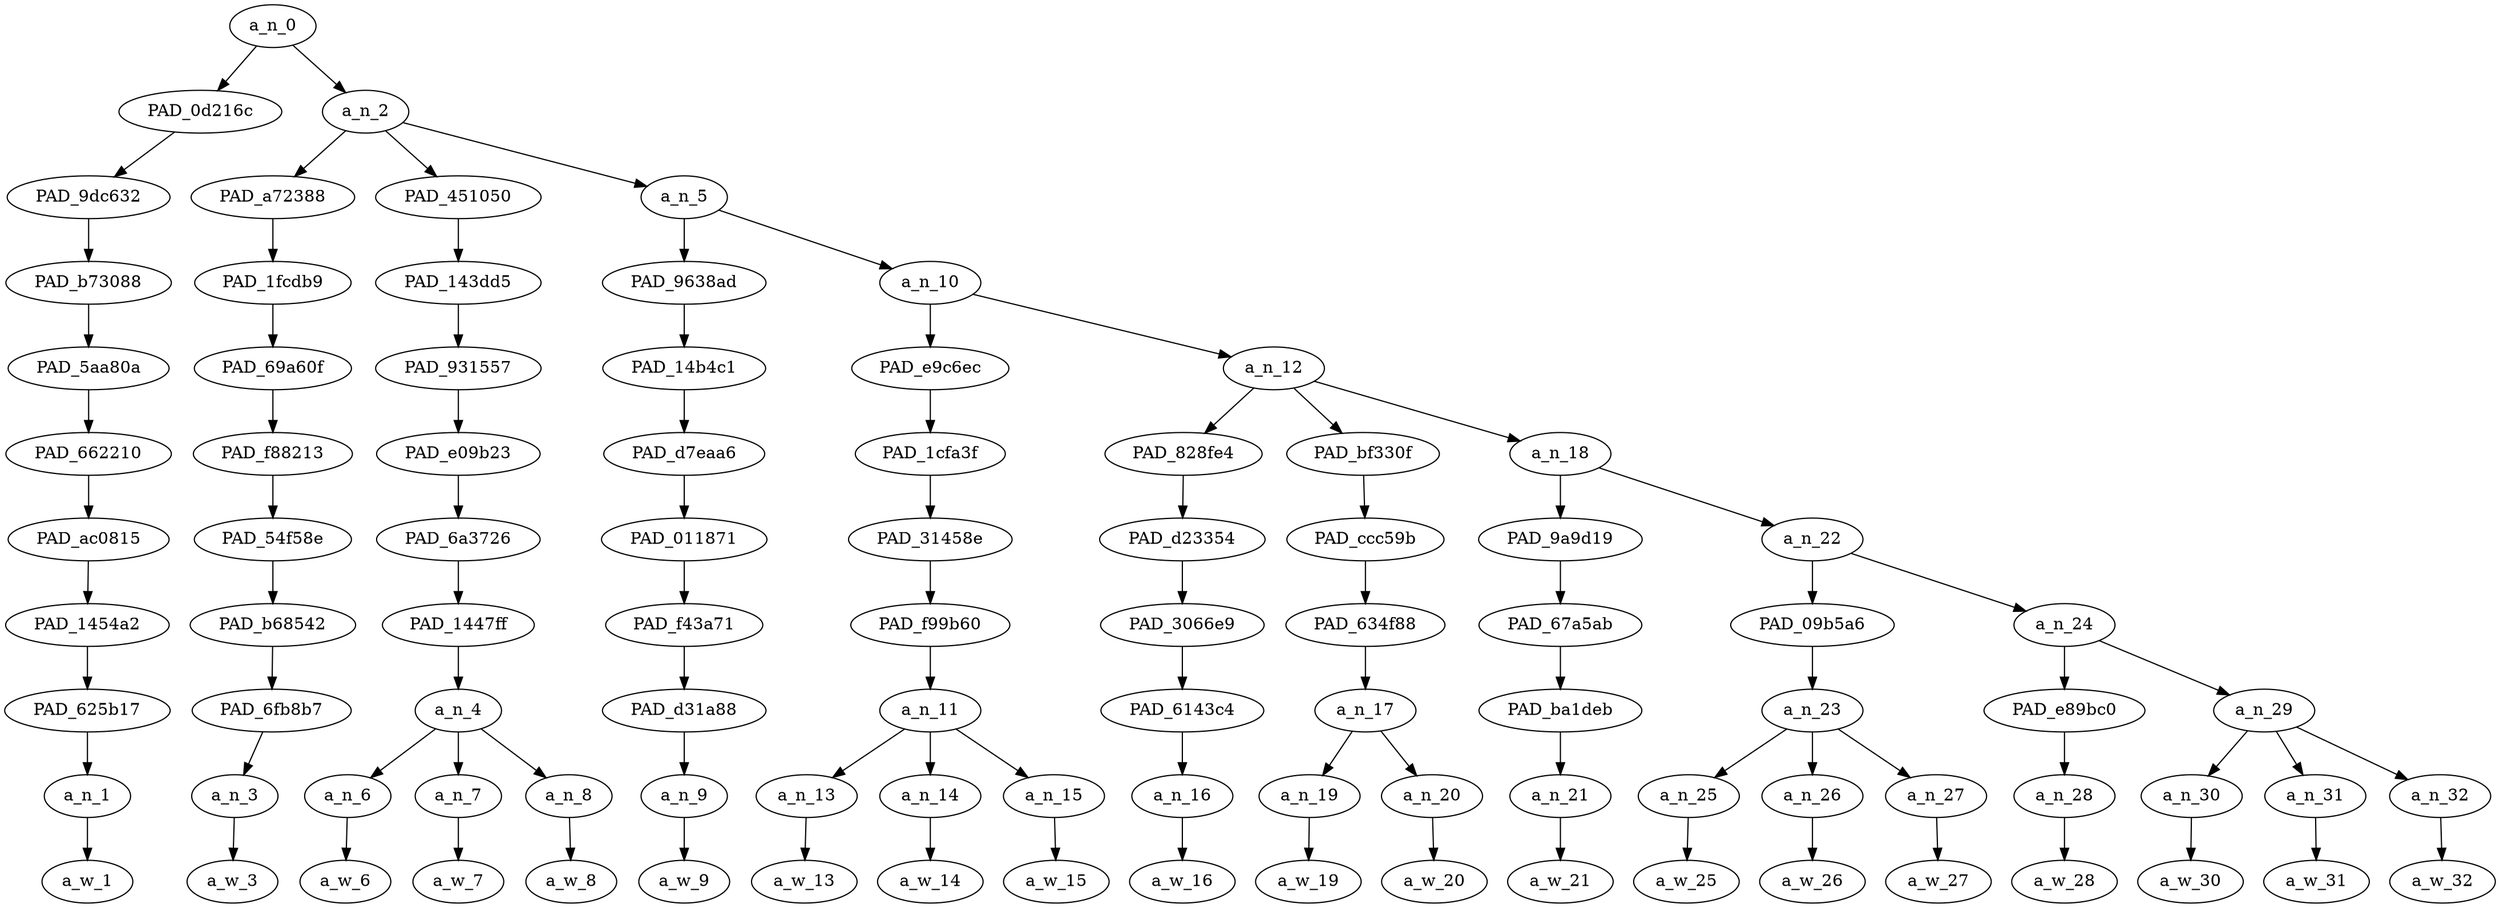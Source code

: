 strict digraph "" {
	a_n_0	[div_dir=-1,
		index=0,
		level=10,
		pos="1.8368055555555556,10!",
		text_span="[0, 1, 2, 3, 4, 5, 6, 7, 8, 9, 10, 11, 12, 13, 14, 15, 16, 17, 18, 19]",
		value=1.00000001];
	PAD_0d216c	[div_dir=-1,
		index=0,
		level=9,
		pos="0.0,9!",
		text_span="[0]",
		value=0.03691704];
	a_n_0 -> PAD_0d216c;
	a_n_2	[div_dir=-1,
		index=1,
		level=9,
		pos="3.673611111111111,9!",
		text_span="[1, 2, 3, 4, 5, 6, 7, 8, 9, 10, 11, 12, 13, 14, 15, 16, 17, 18, 19]",
		value=0.96281567];
	a_n_0 -> a_n_2;
	PAD_9dc632	[div_dir=-1,
		index=0,
		level=8,
		pos="0.0,8!",
		text_span="[0]",
		value=0.03691704];
	PAD_0d216c -> PAD_9dc632;
	PAD_b73088	[div_dir=-1,
		index=0,
		level=7,
		pos="0.0,7!",
		text_span="[0]",
		value=0.03691704];
	PAD_9dc632 -> PAD_b73088;
	PAD_5aa80a	[div_dir=-1,
		index=0,
		level=6,
		pos="0.0,6!",
		text_span="[0]",
		value=0.03691704];
	PAD_b73088 -> PAD_5aa80a;
	PAD_662210	[div_dir=-1,
		index=0,
		level=5,
		pos="0.0,5!",
		text_span="[0]",
		value=0.03691704];
	PAD_5aa80a -> PAD_662210;
	PAD_ac0815	[div_dir=-1,
		index=0,
		level=4,
		pos="0.0,4!",
		text_span="[0]",
		value=0.03691704];
	PAD_662210 -> PAD_ac0815;
	PAD_1454a2	[div_dir=-1,
		index=0,
		level=3,
		pos="0.0,3!",
		text_span="[0]",
		value=0.03691704];
	PAD_ac0815 -> PAD_1454a2;
	PAD_625b17	[div_dir=-1,
		index=0,
		level=2,
		pos="0.0,2!",
		text_span="[0]",
		value=0.03691704];
	PAD_1454a2 -> PAD_625b17;
	a_n_1	[div_dir=-1,
		index=0,
		level=1,
		pos="0.0,1!",
		text_span="[0]",
		value=0.03691704];
	PAD_625b17 -> a_n_1;
	a_w_1	[div_dir=0,
		index=0,
		level=0,
		pos="0,0!",
		text_span="[0]",
		value="<user>"];
	a_n_1 -> a_w_1;
	PAD_a72388	[div_dir=-1,
		index=1,
		level=8,
		pos="1.0,8!",
		text_span="[1]",
		value=0.02032349];
	a_n_2 -> PAD_a72388;
	PAD_451050	[div_dir=-1,
		index=2,
		level=8,
		pos="3.0,8!",
		text_span="[2, 3, 4]",
		value=0.07603160];
	a_n_2 -> PAD_451050;
	a_n_5	[div_dir=-1,
		index=3,
		level=8,
		pos="7.020833333333334,8!",
		text_span="[5, 6, 7, 8, 9, 10, 11, 12, 13, 14, 15, 16, 17, 18, 19]",
		value=0.86619432];
	a_n_2 -> a_n_5;
	PAD_1fcdb9	[div_dir=-1,
		index=1,
		level=7,
		pos="1.0,7!",
		text_span="[1]",
		value=0.02032349];
	PAD_a72388 -> PAD_1fcdb9;
	PAD_69a60f	[div_dir=-1,
		index=1,
		level=6,
		pos="1.0,6!",
		text_span="[1]",
		value=0.02032349];
	PAD_1fcdb9 -> PAD_69a60f;
	PAD_f88213	[div_dir=-1,
		index=1,
		level=5,
		pos="1.0,5!",
		text_span="[1]",
		value=0.02032349];
	PAD_69a60f -> PAD_f88213;
	PAD_54f58e	[div_dir=-1,
		index=1,
		level=4,
		pos="1.0,4!",
		text_span="[1]",
		value=0.02032349];
	PAD_f88213 -> PAD_54f58e;
	PAD_b68542	[div_dir=-1,
		index=1,
		level=3,
		pos="1.0,3!",
		text_span="[1]",
		value=0.02032349];
	PAD_54f58e -> PAD_b68542;
	PAD_6fb8b7	[div_dir=-1,
		index=1,
		level=2,
		pos="1.0,2!",
		text_span="[1]",
		value=0.02032349];
	PAD_b68542 -> PAD_6fb8b7;
	a_n_3	[div_dir=-1,
		index=1,
		level=1,
		pos="1.0,1!",
		text_span="[1]",
		value=0.02032349];
	PAD_6fb8b7 -> a_n_3;
	a_w_3	[div_dir=0,
		index=1,
		level=0,
		pos="1,0!",
		text_span="[1]",
		value=was];
	a_n_3 -> a_w_3;
	PAD_143dd5	[div_dir=-1,
		index=2,
		level=7,
		pos="3.0,7!",
		text_span="[2, 3, 4]",
		value=0.07603160];
	PAD_451050 -> PAD_143dd5;
	PAD_931557	[div_dir=-1,
		index=2,
		level=6,
		pos="3.0,6!",
		text_span="[2, 3, 4]",
		value=0.07603160];
	PAD_143dd5 -> PAD_931557;
	PAD_e09b23	[div_dir=-1,
		index=2,
		level=5,
		pos="3.0,5!",
		text_span="[2, 3, 4]",
		value=0.07603160];
	PAD_931557 -> PAD_e09b23;
	PAD_6a3726	[div_dir=-1,
		index=2,
		level=4,
		pos="3.0,4!",
		text_span="[2, 3, 4]",
		value=0.07603160];
	PAD_e09b23 -> PAD_6a3726;
	PAD_1447ff	[div_dir=-1,
		index=2,
		level=3,
		pos="3.0,3!",
		text_span="[2, 3, 4]",
		value=0.07603160];
	PAD_6a3726 -> PAD_1447ff;
	a_n_4	[div_dir=-1,
		index=2,
		level=2,
		pos="3.0,2!",
		text_span="[2, 3, 4]",
		value=0.07603160];
	PAD_1447ff -> a_n_4;
	a_n_6	[div_dir=-1,
		index=2,
		level=1,
		pos="2.0,1!",
		text_span="[2]",
		value=0.01883757];
	a_n_4 -> a_n_6;
	a_n_7	[div_dir=-1,
		index=3,
		level=1,
		pos="3.0,1!",
		text_span="[3]",
		value=0.02873292];
	a_n_4 -> a_n_7;
	a_n_8	[div_dir=-1,
		index=4,
		level=1,
		pos="4.0,1!",
		text_span="[4]",
		value=0.02820617];
	a_n_4 -> a_n_8;
	a_w_6	[div_dir=0,
		index=2,
		level=0,
		pos="2,0!",
		text_span="[2]",
		value=a];
	a_n_6 -> a_w_6;
	a_w_7	[div_dir=0,
		index=3,
		level=0,
		pos="3,0!",
		text_span="[3]",
		value=useful];
	a_n_7 -> a_w_7;
	a_w_8	[div_dir=0,
		index=4,
		level=0,
		pos="4,0!",
		text_span="[4]",
		value=tool];
	a_n_8 -> a_w_8;
	PAD_9638ad	[div_dir=-1,
		index=3,
		level=7,
		pos="5.0,7!",
		text_span="[5]",
		value=0.01529565];
	a_n_5 -> PAD_9638ad;
	a_n_10	[div_dir=-1,
		index=4,
		level=7,
		pos="9.041666666666668,7!",
		text_span="[6, 7, 8, 9, 10, 11, 12, 13, 14, 15, 16, 17, 18, 19]",
		value=0.85072303];
	a_n_5 -> a_n_10;
	PAD_14b4c1	[div_dir=-1,
		index=3,
		level=6,
		pos="5.0,6!",
		text_span="[5]",
		value=0.01529565];
	PAD_9638ad -> PAD_14b4c1;
	PAD_d7eaa6	[div_dir=-1,
		index=3,
		level=5,
		pos="5.0,5!",
		text_span="[5]",
		value=0.01529565];
	PAD_14b4c1 -> PAD_d7eaa6;
	PAD_011871	[div_dir=-1,
		index=3,
		level=4,
		pos="5.0,4!",
		text_span="[5]",
		value=0.01529565];
	PAD_d7eaa6 -> PAD_011871;
	PAD_f43a71	[div_dir=-1,
		index=3,
		level=3,
		pos="5.0,3!",
		text_span="[5]",
		value=0.01529565];
	PAD_011871 -> PAD_f43a71;
	PAD_d31a88	[div_dir=-1,
		index=3,
		level=2,
		pos="5.0,2!",
		text_span="[5]",
		value=0.01529565];
	PAD_f43a71 -> PAD_d31a88;
	a_n_9	[div_dir=-1,
		index=5,
		level=1,
		pos="5.0,1!",
		text_span="[5]",
		value=0.01529565];
	PAD_d31a88 -> a_n_9;
	a_w_9	[div_dir=0,
		index=5,
		level=0,
		pos="5,0!",
		text_span="[5]",
		value=for];
	a_n_9 -> a_w_9;
	PAD_e9c6ec	[div_dir=-1,
		index=4,
		level=6,
		pos="7.0,6!",
		text_span="[6, 7, 8]",
		value=0.04935381];
	a_n_10 -> PAD_e9c6ec;
	a_n_12	[div_dir=-1,
		index=5,
		level=6,
		pos="11.083333333333334,6!",
		text_span="[9, 10, 11, 12, 13, 14, 15, 16, 17, 18, 19]",
		value=0.80121615];
	a_n_10 -> a_n_12;
	PAD_1cfa3f	[div_dir=-1,
		index=4,
		level=5,
		pos="7.0,5!",
		text_span="[6, 7, 8]",
		value=0.04935381];
	PAD_e9c6ec -> PAD_1cfa3f;
	PAD_31458e	[div_dir=-1,
		index=4,
		level=4,
		pos="7.0,4!",
		text_span="[6, 7, 8]",
		value=0.04935381];
	PAD_1cfa3f -> PAD_31458e;
	PAD_f99b60	[div_dir=-1,
		index=4,
		level=3,
		pos="7.0,3!",
		text_span="[6, 7, 8]",
		value=0.04935381];
	PAD_31458e -> PAD_f99b60;
	a_n_11	[div_dir=-1,
		index=4,
		level=2,
		pos="7.0,2!",
		text_span="[6, 7, 8]",
		value=0.04935381];
	PAD_f99b60 -> a_n_11;
	a_n_13	[div_dir=-1,
		index=6,
		level=1,
		pos="6.0,1!",
		text_span="[6]",
		value=0.01200160];
	a_n_11 -> a_n_13;
	a_n_14	[div_dir=-1,
		index=7,
		level=1,
		pos="7.0,1!",
		text_span="[7]",
		value=0.01464370];
	a_n_11 -> a_n_14;
	a_n_15	[div_dir=-1,
		index=8,
		level=1,
		pos="8.0,1!",
		text_span="[8]",
		value=0.02261518];
	a_n_11 -> a_n_15;
	a_w_13	[div_dir=0,
		index=6,
		level=0,
		pos="6,0!",
		text_span="[6]",
		value=a1];
	a_n_13 -> a_w_13;
	a_w_14	[div_dir=0,
		index=7,
		level=0,
		pos="7,0!",
		text_span="[7]",
		value=few];
	a_n_14 -> a_w_14;
	a_w_15	[div_dir=0,
		index=8,
		level=0,
		pos="8,0!",
		text_span="[8]",
		value=months];
	a_n_15 -> a_w_15;
	PAD_828fe4	[div_dir=1,
		index=5,
		level=5,
		pos="9.0,5!",
		text_span="[9]",
		value=0.02879720];
	a_n_12 -> PAD_828fe4;
	PAD_bf330f	[div_dir=1,
		index=6,
		level=5,
		pos="10.5,5!",
		text_span="[10, 11]",
		value=0.06967641];
	a_n_12 -> PAD_bf330f;
	a_n_18	[div_dir=-1,
		index=7,
		level=5,
		pos="13.75,5!",
		text_span="[12, 13, 14, 15, 16, 17, 18, 19]",
		value=0.70261776];
	a_n_12 -> a_n_18;
	PAD_d23354	[div_dir=1,
		index=5,
		level=4,
		pos="9.0,4!",
		text_span="[9]",
		value=0.02879720];
	PAD_828fe4 -> PAD_d23354;
	PAD_3066e9	[div_dir=1,
		index=5,
		level=3,
		pos="9.0,3!",
		text_span="[9]",
		value=0.02879720];
	PAD_d23354 -> PAD_3066e9;
	PAD_6143c4	[div_dir=1,
		index=5,
		level=2,
		pos="9.0,2!",
		text_span="[9]",
		value=0.02879720];
	PAD_3066e9 -> PAD_6143c4;
	a_n_16	[div_dir=1,
		index=9,
		level=1,
		pos="9.0,1!",
		text_span="[9]",
		value=0.02879720];
	PAD_6143c4 -> a_n_16;
	a_w_16	[div_dir=0,
		index=9,
		level=0,
		pos="9,0!",
		text_span="[9]",
		value=bringing];
	a_n_16 -> a_w_16;
	PAD_ccc59b	[div_dir=1,
		index=6,
		level=4,
		pos="10.5,4!",
		text_span="[10, 11]",
		value=0.06967641];
	PAD_bf330f -> PAD_ccc59b;
	PAD_634f88	[div_dir=1,
		index=6,
		level=3,
		pos="10.5,3!",
		text_span="[10, 11]",
		value=0.06967641];
	PAD_ccc59b -> PAD_634f88;
	a_n_17	[div_dir=1,
		index=6,
		level=2,
		pos="10.5,2!",
		text_span="[10, 11]",
		value=0.06967641];
	PAD_634f88 -> a_n_17;
	a_n_19	[div_dir=-1,
		index=10,
		level=1,
		pos="10.0,1!",
		text_span="[10]",
		value=0.02569458];
	a_n_17 -> a_n_19;
	a_n_20	[div_dir=1,
		index=11,
		level=1,
		pos="11.0,1!",
		text_span="[11]",
		value=0.04393882];
	a_n_17 -> a_n_20;
	a_w_19	[div_dir=0,
		index=10,
		level=0,
		pos="10,0!",
		text_span="[10]",
		value=new];
	a_n_19 -> a_w_19;
	a_w_20	[div_dir=0,
		index=11,
		level=0,
		pos="11,0!",
		text_span="[11]",
		value=ideas];
	a_n_20 -> a_w_20;
	PAD_9a9d19	[div_dir=1,
		index=7,
		level=4,
		pos="12.0,4!",
		text_span="[12]",
		value=0.03213918];
	a_n_18 -> PAD_9a9d19;
	a_n_22	[div_dir=-1,
		index=8,
		level=4,
		pos="15.5,4!",
		text_span="[13, 14, 15, 16, 17, 18, 19]",
		value=0.67031407];
	a_n_18 -> a_n_22;
	PAD_67a5ab	[div_dir=1,
		index=7,
		level=3,
		pos="12.0,3!",
		text_span="[12]",
		value=0.03213918];
	PAD_9a9d19 -> PAD_67a5ab;
	PAD_ba1deb	[div_dir=1,
		index=7,
		level=2,
		pos="12.0,2!",
		text_span="[12]",
		value=0.03213918];
	PAD_67a5ab -> PAD_ba1deb;
	a_n_21	[div_dir=1,
		index=12,
		level=1,
		pos="12.0,1!",
		text_span="[12]",
		value=0.03213918];
	PAD_ba1deb -> a_n_21;
	a_w_21	[div_dir=0,
		index=12,
		level=0,
		pos="12,0!",
		text_span="[12]",
		value=to];
	a_n_21 -> a_w_21;
	PAD_09b5a6	[div_dir=-1,
		index=8,
		level=3,
		pos="14.0,3!",
		text_span="[13, 14, 15]",
		value=0.45061909];
	a_n_22 -> PAD_09b5a6;
	a_n_24	[div_dir=-1,
		index=9,
		level=3,
		pos="17.0,3!",
		text_span="[16, 17, 18, 19]",
		value=0.21950352];
	a_n_22 -> a_n_24;
	a_n_23	[div_dir=-1,
		index=8,
		level=2,
		pos="14.0,2!",
		text_span="[13, 14, 15]",
		value=0.45061909];
	PAD_09b5a6 -> a_n_23;
	a_n_25	[div_dir=-1,
		index=13,
		level=1,
		pos="13.0,1!",
		text_span="[13]",
		value=0.13592744];
	a_n_23 -> a_n_25;
	a_n_26	[div_dir=1,
		index=14,
		level=1,
		pos="14.0,1!",
		text_span="[14]",
		value=0.16727248];
	a_n_23 -> a_n_26;
	a_n_27	[div_dir=1,
		index=15,
		level=1,
		pos="15.0,1!",
		text_span="[15]",
		value=0.14735284];
	a_n_23 -> a_n_27;
	a_w_25	[div_dir=0,
		index=13,
		level=0,
		pos="13,0!",
		text_span="[13]",
		value=homosexual];
	a_n_25 -> a_w_25;
	a_w_26	[div_dir=0,
		index=14,
		level=0,
		pos="14,0!",
		text_span="[14]",
		value=worshipping];
	a_n_26 -> a_w_26;
	a_w_27	[div_dir=0,
		index=15,
		level=0,
		pos="15,0!",
		text_span="[15]",
		value=millennials];
	a_n_27 -> a_w_27;
	PAD_e89bc0	[div_dir=1,
		index=9,
		level=2,
		pos="16.0,2!",
		text_span="[16]",
		value=0.03410143];
	a_n_24 -> PAD_e89bc0;
	a_n_29	[div_dir=-1,
		index=10,
		level=2,
		pos="18.0,2!",
		text_span="[17, 18, 19]",
		value=0.18518905];
	a_n_24 -> a_n_29;
	a_n_28	[div_dir=1,
		index=16,
		level=1,
		pos="16.0,1!",
		text_span="[16]",
		value=0.03410143];
	PAD_e89bc0 -> a_n_28;
	a_w_28	[div_dir=0,
		index=16,
		level=0,
		pos="16,0!",
		text_span="[16]",
		value=he];
	a_n_28 -> a_w_28;
	a_n_30	[div_dir=1,
		index=17,
		level=1,
		pos="17.0,1!",
		text_span="[17]",
		value=0.03319053];
	a_n_29 -> a_n_30;
	a_n_31	[div_dir=-1,
		index=18,
		level=1,
		pos="18.0,1!",
		text_span="[18]",
		value=0.07462448];
	a_n_29 -> a_n_31;
	a_n_32	[div_dir=-1,
		index=19,
		level=1,
		pos="19.0,1!",
		text_span="[19]",
		value=0.07706623];
	a_n_29 -> a_n_32;
	a_w_30	[div_dir=0,
		index=17,
		level=0,
		pos="17,0!",
		text_span="[17]",
		value=a2];
	a_n_30 -> a_w_30;
	a_w_31	[div_dir=0,
		index=18,
		level=0,
		pos="18,0!",
		text_span="[18]",
		value=gateway];
	a_n_31 -> a_w_31;
	a_w_32	[div_dir=0,
		index=19,
		level=0,
		pos="19,0!",
		text_span="[19]",
		value=drug];
	a_n_32 -> a_w_32;
}
